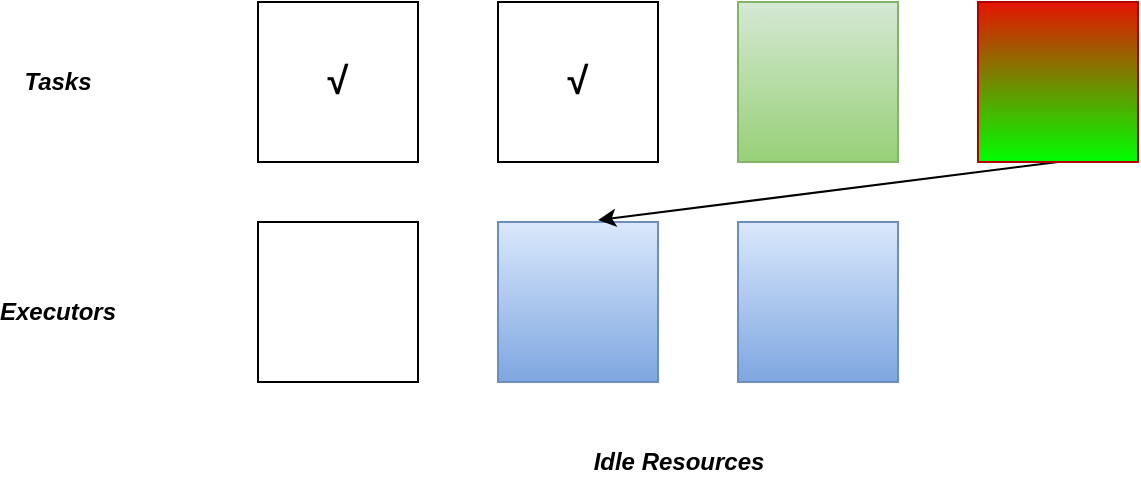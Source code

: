 <mxfile version="13.9.9" type="device"><diagram id="VjxcPECbtLLnWjvBComf" name="第 1 页"><mxGraphModel dx="1298" dy="945" grid="1" gridSize="10" guides="1" tooltips="1" connect="1" arrows="1" fold="1" page="1" pageScale="1" pageWidth="827" pageHeight="1169" math="0" shadow="0"><root><mxCell id="0"/><mxCell id="1" parent="0"/><mxCell id="Vk2xb5r1rYQtaFKlZ1Rb-3" value="&lt;b&gt;&lt;font style=&quot;font-size: 19px&quot;&gt;√&lt;/font&gt;&lt;/b&gt;" style="whiteSpace=wrap;html=1;aspect=fixed;" vertex="1" parent="1"><mxGeometry x="210" y="420" width="80" height="80" as="geometry"/></mxCell><mxCell id="Vk2xb5r1rYQtaFKlZ1Rb-4" value="" style="whiteSpace=wrap;html=1;aspect=fixed;fillColor=#d5e8d4;strokeColor=#82b366;gradientColor=#97d077;" vertex="1" parent="1"><mxGeometry x="450" y="420" width="80" height="80" as="geometry"/></mxCell><mxCell id="Vk2xb5r1rYQtaFKlZ1Rb-5" value="&lt;b&gt;&lt;font style=&quot;font-size: 19px&quot;&gt;√&lt;/font&gt;&lt;/b&gt;" style="whiteSpace=wrap;html=1;aspect=fixed;" vertex="1" parent="1"><mxGeometry x="330" y="420" width="80" height="80" as="geometry"/></mxCell><mxCell id="Vk2xb5r1rYQtaFKlZ1Rb-6" value="" style="whiteSpace=wrap;html=1;aspect=fixed;fillColor=none;" vertex="1" parent="1"><mxGeometry x="210" y="530" width="80" height="80" as="geometry"/></mxCell><mxCell id="Vk2xb5r1rYQtaFKlZ1Rb-7" value="Tasks" style="text;html=1;strokeColor=none;fillColor=none;align=center;verticalAlign=middle;whiteSpace=wrap;rounded=0;fontStyle=3" vertex="1" parent="1"><mxGeometry x="90" y="450" width="40" height="20" as="geometry"/></mxCell><mxCell id="Vk2xb5r1rYQtaFKlZ1Rb-8" value="Executors" style="text;html=1;strokeColor=none;fillColor=none;align=center;verticalAlign=middle;whiteSpace=wrap;rounded=0;fontStyle=3" vertex="1" parent="1"><mxGeometry x="90" y="565" width="40" height="20" as="geometry"/></mxCell><mxCell id="Vk2xb5r1rYQtaFKlZ1Rb-9" value="" style="whiteSpace=wrap;html=1;aspect=fixed;gradientColor=#7ea6e0;fillColor=#dae8fc;strokeColor=#6c8ebf;" vertex="1" parent="1"><mxGeometry x="330" y="530" width="80" height="80" as="geometry"/></mxCell><mxCell id="Vk2xb5r1rYQtaFKlZ1Rb-16" style="rounded=0;orthogonalLoop=1;jettySize=auto;html=1;exitX=0.5;exitY=1;exitDx=0;exitDy=0;entryX=0.625;entryY=-0.012;entryDx=0;entryDy=0;entryPerimeter=0;" edge="1" parent="1" source="Vk2xb5r1rYQtaFKlZ1Rb-11" target="Vk2xb5r1rYQtaFKlZ1Rb-9"><mxGeometry relative="1" as="geometry"/></mxCell><mxCell id="Vk2xb5r1rYQtaFKlZ1Rb-11" value="" style="whiteSpace=wrap;html=1;aspect=fixed;fillColor=#e51400;strokeColor=#B20000;fontColor=#ffffff;gradientColor=#00FF00;" vertex="1" parent="1"><mxGeometry x="570" y="420" width="80" height="80" as="geometry"/></mxCell><mxCell id="Vk2xb5r1rYQtaFKlZ1Rb-12" value="Idle Resources" style="text;html=1;strokeColor=none;fillColor=none;align=center;verticalAlign=middle;whiteSpace=wrap;rounded=0;strokeWidth=7;fontStyle=3" vertex="1" parent="1"><mxGeometry x="351" y="640" width="139" height="20" as="geometry"/></mxCell><mxCell id="Vk2xb5r1rYQtaFKlZ1Rb-13" value="" style="whiteSpace=wrap;html=1;aspect=fixed;gradientColor=#7ea6e0;fillColor=#dae8fc;strokeColor=#6c8ebf;" vertex="1" parent="1"><mxGeometry x="450" y="530" width="80" height="80" as="geometry"/></mxCell></root></mxGraphModel></diagram></mxfile>